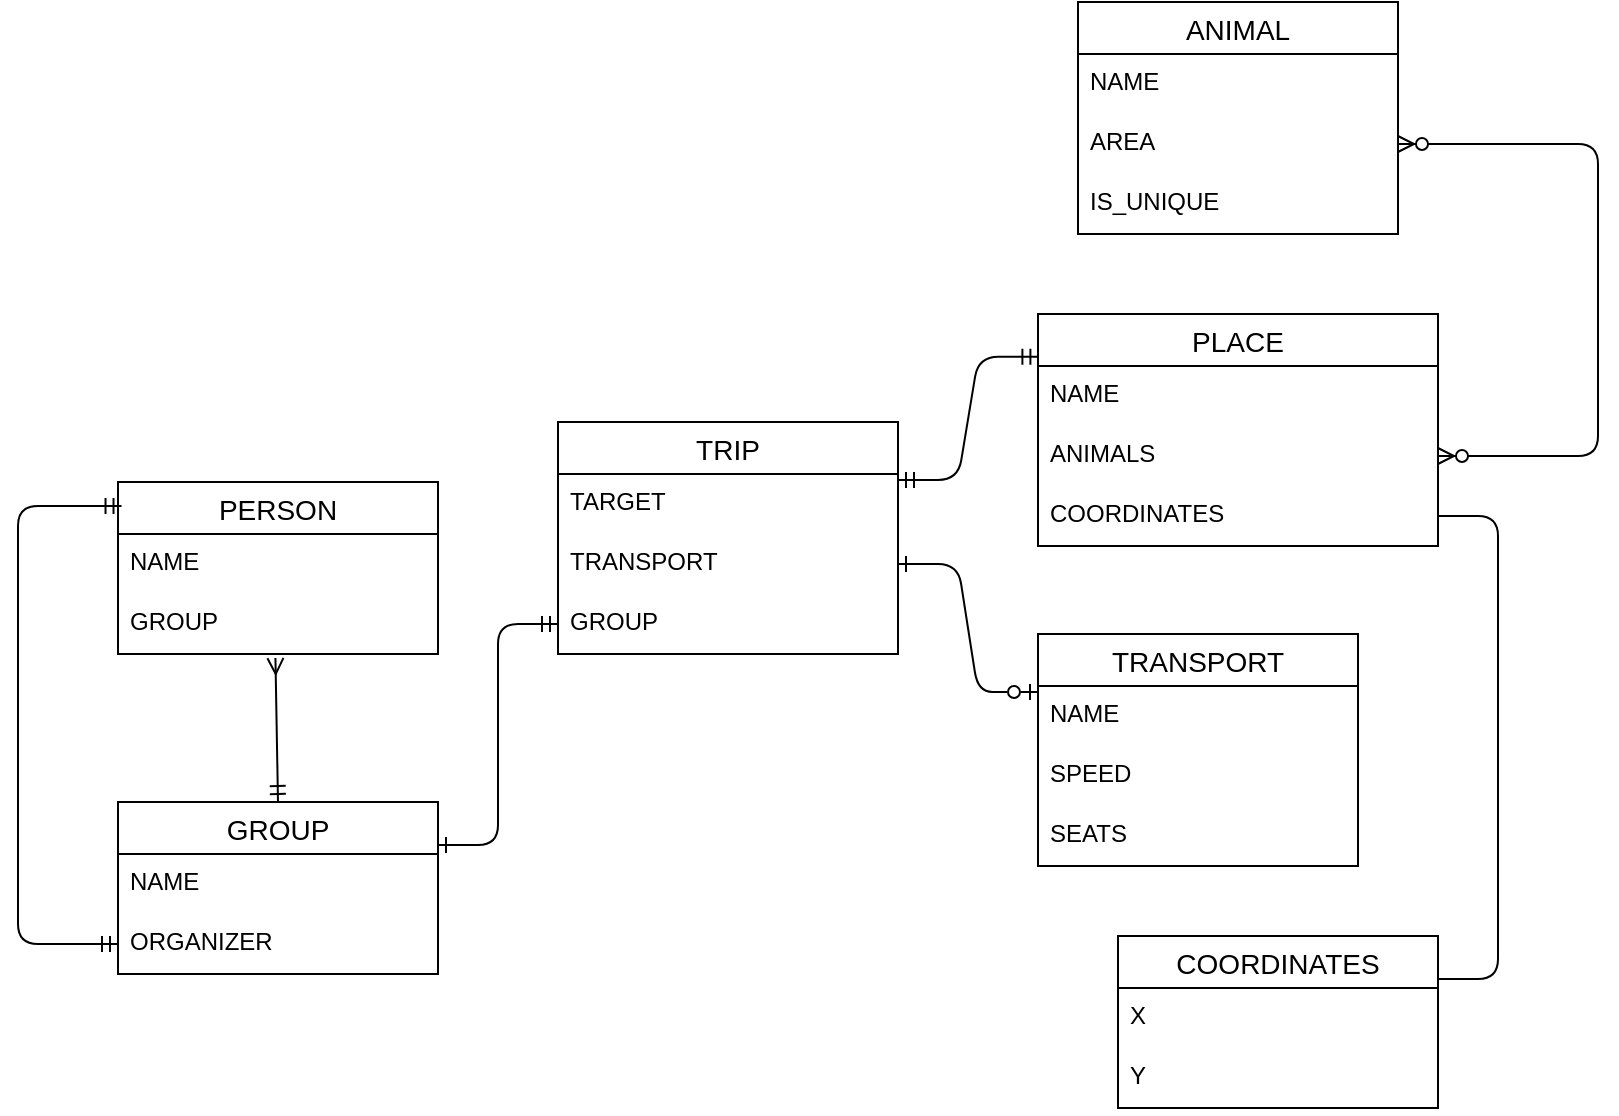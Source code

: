 <mxfile version="26.0.16" pages="2">
  <diagram id="R2lEEEUBdFMjLlhIrx00" name="InfoModel">
    <mxGraphModel grid="1" page="1" gridSize="10" guides="1" tooltips="1" connect="1" arrows="1" fold="1" pageScale="1" pageWidth="850" pageHeight="1100" math="0" shadow="0" extFonts="Permanent Marker^https://fonts.googleapis.com/css?family=Permanent+Marker">
      <root>
        <mxCell id="0" />
        <mxCell id="1" parent="0" />
        <mxCell id="OggsqAFuib0rC1rTMdXI-14" value="PERSON" style="swimlane;fontStyle=0;childLayout=stackLayout;horizontal=1;startSize=26;horizontalStack=0;resizeParent=1;resizeParentMax=0;resizeLast=0;collapsible=1;marginBottom=0;align=center;fontSize=14;" vertex="1" parent="1">
          <mxGeometry x="80" y="280" width="160" height="86" as="geometry" />
        </mxCell>
        <mxCell id="OggsqAFuib0rC1rTMdXI-15" value="NAME" style="text;strokeColor=none;fillColor=none;spacingLeft=4;spacingRight=4;overflow=hidden;rotatable=0;points=[[0,0.5],[1,0.5]];portConstraint=eastwest;fontSize=12;whiteSpace=wrap;html=1;" vertex="1" parent="OggsqAFuib0rC1rTMdXI-14">
          <mxGeometry y="26" width="160" height="30" as="geometry" />
        </mxCell>
        <mxCell id="OggsqAFuib0rC1rTMdXI-17" value="GROUP" style="text;strokeColor=none;fillColor=none;spacingLeft=4;spacingRight=4;overflow=hidden;rotatable=0;points=[[0,0.5],[1,0.5]];portConstraint=eastwest;fontSize=12;whiteSpace=wrap;html=1;" vertex="1" parent="OggsqAFuib0rC1rTMdXI-14">
          <mxGeometry y="56" width="160" height="30" as="geometry" />
        </mxCell>
        <mxCell id="OggsqAFuib0rC1rTMdXI-22" value="TRIP" style="swimlane;fontStyle=0;childLayout=stackLayout;horizontal=1;startSize=26;horizontalStack=0;resizeParent=1;resizeParentMax=0;resizeLast=0;collapsible=1;marginBottom=0;align=center;fontSize=14;" vertex="1" parent="1">
          <mxGeometry x="300" y="250" width="170" height="116" as="geometry" />
        </mxCell>
        <mxCell id="OggsqAFuib0rC1rTMdXI-23" value="TARGET" style="text;strokeColor=none;fillColor=none;spacingLeft=4;spacingRight=4;overflow=hidden;rotatable=0;points=[[0,0.5],[1,0.5]];portConstraint=eastwest;fontSize=12;whiteSpace=wrap;html=1;" vertex="1" parent="OggsqAFuib0rC1rTMdXI-22">
          <mxGeometry y="26" width="170" height="30" as="geometry" />
        </mxCell>
        <mxCell id="OggsqAFuib0rC1rTMdXI-24" value="TRANSPORT" style="text;strokeColor=none;fillColor=none;spacingLeft=4;spacingRight=4;overflow=hidden;rotatable=0;points=[[0,0.5],[1,0.5]];portConstraint=eastwest;fontSize=12;whiteSpace=wrap;html=1;" vertex="1" parent="OggsqAFuib0rC1rTMdXI-22">
          <mxGeometry y="56" width="170" height="30" as="geometry" />
        </mxCell>
        <mxCell id="OggsqAFuib0rC1rTMdXI-25" value="GROUP" style="text;strokeColor=none;fillColor=none;spacingLeft=4;spacingRight=4;overflow=hidden;rotatable=0;points=[[0,0.5],[1,0.5]];portConstraint=eastwest;fontSize=12;whiteSpace=wrap;html=1;" vertex="1" parent="OggsqAFuib0rC1rTMdXI-22">
          <mxGeometry y="86" width="170" height="30" as="geometry" />
        </mxCell>
        <mxCell id="OggsqAFuib0rC1rTMdXI-26" value="GROUP" style="swimlane;fontStyle=0;childLayout=stackLayout;horizontal=1;startSize=26;horizontalStack=0;resizeParent=1;resizeParentMax=0;resizeLast=0;collapsible=1;marginBottom=0;align=center;fontSize=14;" vertex="1" parent="1">
          <mxGeometry x="80" y="440" width="160" height="86" as="geometry" />
        </mxCell>
        <mxCell id="OggsqAFuib0rC1rTMdXI-27" value="NAME" style="text;strokeColor=none;fillColor=none;spacingLeft=4;spacingRight=4;overflow=hidden;rotatable=0;points=[[0,0.5],[1,0.5]];portConstraint=eastwest;fontSize=12;whiteSpace=wrap;html=1;" vertex="1" parent="OggsqAFuib0rC1rTMdXI-26">
          <mxGeometry y="26" width="160" height="30" as="geometry" />
        </mxCell>
        <mxCell id="OggsqAFuib0rC1rTMdXI-42" value="ORGANIZER" style="text;strokeColor=none;fillColor=none;spacingLeft=4;spacingRight=4;overflow=hidden;rotatable=0;points=[[0,0.5],[1,0.5]];portConstraint=eastwest;fontSize=12;whiteSpace=wrap;html=1;" vertex="1" parent="OggsqAFuib0rC1rTMdXI-26">
          <mxGeometry y="56" width="160" height="30" as="geometry" />
        </mxCell>
        <mxCell id="OggsqAFuib0rC1rTMdXI-30" value="PLACE" style="swimlane;fontStyle=0;childLayout=stackLayout;horizontal=1;startSize=26;horizontalStack=0;resizeParent=1;resizeParentMax=0;resizeLast=0;collapsible=1;marginBottom=0;align=center;fontSize=14;" vertex="1" parent="1">
          <mxGeometry x="540" y="196" width="200" height="116" as="geometry" />
        </mxCell>
        <mxCell id="OggsqAFuib0rC1rTMdXI-31" value="NAME" style="text;strokeColor=none;fillColor=none;spacingLeft=4;spacingRight=4;overflow=hidden;rotatable=0;points=[[0,0.5],[1,0.5]];portConstraint=eastwest;fontSize=12;whiteSpace=wrap;html=1;" vertex="1" parent="OggsqAFuib0rC1rTMdXI-30">
          <mxGeometry y="26" width="200" height="30" as="geometry" />
        </mxCell>
        <mxCell id="OggsqAFuib0rC1rTMdXI-32" value="ANIMALS" style="text;strokeColor=none;fillColor=none;spacingLeft=4;spacingRight=4;overflow=hidden;rotatable=0;points=[[0,0.5],[1,0.5]];portConstraint=eastwest;fontSize=12;whiteSpace=wrap;html=1;" vertex="1" parent="OggsqAFuib0rC1rTMdXI-30">
          <mxGeometry y="56" width="200" height="30" as="geometry" />
        </mxCell>
        <mxCell id="OggsqAFuib0rC1rTMdXI-58" value="COORDINATES" style="text;strokeColor=none;fillColor=none;spacingLeft=4;spacingRight=4;overflow=hidden;rotatable=0;points=[[0,0.5],[1,0.5]];portConstraint=eastwest;fontSize=12;whiteSpace=wrap;html=1;" vertex="1" parent="OggsqAFuib0rC1rTMdXI-30">
          <mxGeometry y="86" width="200" height="30" as="geometry" />
        </mxCell>
        <mxCell id="OggsqAFuib0rC1rTMdXI-34" value="ANIMAL" style="swimlane;fontStyle=0;childLayout=stackLayout;horizontal=1;startSize=26;horizontalStack=0;resizeParent=1;resizeParentMax=0;resizeLast=0;collapsible=1;marginBottom=0;align=center;fontSize=14;" vertex="1" parent="1">
          <mxGeometry x="560" y="40" width="160" height="116" as="geometry" />
        </mxCell>
        <mxCell id="OggsqAFuib0rC1rTMdXI-35" value="NAME" style="text;strokeColor=none;fillColor=none;spacingLeft=4;spacingRight=4;overflow=hidden;rotatable=0;points=[[0,0.5],[1,0.5]];portConstraint=eastwest;fontSize=12;whiteSpace=wrap;html=1;" vertex="1" parent="OggsqAFuib0rC1rTMdXI-34">
          <mxGeometry y="26" width="160" height="30" as="geometry" />
        </mxCell>
        <mxCell id="OggsqAFuib0rC1rTMdXI-36" value="AREA" style="text;strokeColor=none;fillColor=none;spacingLeft=4;spacingRight=4;overflow=hidden;rotatable=0;points=[[0,0.5],[1,0.5]];portConstraint=eastwest;fontSize=12;whiteSpace=wrap;html=1;" vertex="1" parent="OggsqAFuib0rC1rTMdXI-34">
          <mxGeometry y="56" width="160" height="30" as="geometry" />
        </mxCell>
        <mxCell id="OggsqAFuib0rC1rTMdXI-57" value="IS_UNIQUE" style="text;strokeColor=none;fillColor=none;spacingLeft=4;spacingRight=4;overflow=hidden;rotatable=0;points=[[0,0.5],[1,0.5]];portConstraint=eastwest;fontSize=12;whiteSpace=wrap;html=1;" vertex="1" parent="OggsqAFuib0rC1rTMdXI-34">
          <mxGeometry y="86" width="160" height="30" as="geometry" />
        </mxCell>
        <mxCell id="OggsqAFuib0rC1rTMdXI-38" value="TRANSPORT" style="swimlane;fontStyle=0;childLayout=stackLayout;horizontal=1;startSize=26;horizontalStack=0;resizeParent=1;resizeParentMax=0;resizeLast=0;collapsible=1;marginBottom=0;align=center;fontSize=14;" vertex="1" parent="1">
          <mxGeometry x="540" y="356" width="160" height="116" as="geometry" />
        </mxCell>
        <mxCell id="OggsqAFuib0rC1rTMdXI-39" value="NAME" style="text;strokeColor=none;fillColor=none;spacingLeft=4;spacingRight=4;overflow=hidden;rotatable=0;points=[[0,0.5],[1,0.5]];portConstraint=eastwest;fontSize=12;whiteSpace=wrap;html=1;" vertex="1" parent="OggsqAFuib0rC1rTMdXI-38">
          <mxGeometry y="26" width="160" height="30" as="geometry" />
        </mxCell>
        <mxCell id="OggsqAFuib0rC1rTMdXI-56" value="SPEED" style="text;strokeColor=none;fillColor=none;spacingLeft=4;spacingRight=4;overflow=hidden;rotatable=0;points=[[0,0.5],[1,0.5]];portConstraint=eastwest;fontSize=12;whiteSpace=wrap;html=1;" vertex="1" parent="OggsqAFuib0rC1rTMdXI-38">
          <mxGeometry y="56" width="160" height="30" as="geometry" />
        </mxCell>
        <mxCell id="3mvl4w1A4kzIvCCZWkbe-1" value="SEATS" style="text;strokeColor=none;fillColor=none;spacingLeft=4;spacingRight=4;overflow=hidden;rotatable=0;points=[[0,0.5],[1,0.5]];portConstraint=eastwest;fontSize=12;whiteSpace=wrap;html=1;" vertex="1" parent="OggsqAFuib0rC1rTMdXI-38">
          <mxGeometry y="86" width="160" height="30" as="geometry" />
        </mxCell>
        <mxCell id="OggsqAFuib0rC1rTMdXI-46" value="" style="edgeStyle=elbowEdgeStyle;fontSize=12;html=1;endArrow=ERzeroToMany;endFill=1;startArrow=ERzeroToMany;rounded=1;entryX=1;entryY=0.5;entryDx=0;entryDy=0;exitX=1;exitY=0.5;exitDx=0;exitDy=0;curved=0;" edge="1" parent="1" source="OggsqAFuib0rC1rTMdXI-32" target="OggsqAFuib0rC1rTMdXI-36">
          <mxGeometry width="100" height="100" relative="1" as="geometry">
            <mxPoint x="680" y="416" as="sourcePoint" />
            <mxPoint x="780" y="316" as="targetPoint" />
            <Array as="points">
              <mxPoint x="820" y="200" />
            </Array>
          </mxGeometry>
        </mxCell>
        <mxCell id="OggsqAFuib0rC1rTMdXI-47" value="" style="edgeStyle=entityRelationEdgeStyle;fontSize=12;html=1;endArrow=ERmandOne;startArrow=ERmandOne;rounded=1;exitX=1;exitY=0.25;exitDx=0;exitDy=0;entryX=0.001;entryY=0.184;entryDx=0;entryDy=0;entryPerimeter=0;curved=0;" edge="1" parent="1" source="OggsqAFuib0rC1rTMdXI-22" target="OggsqAFuib0rC1rTMdXI-30">
          <mxGeometry width="100" height="100" relative="1" as="geometry">
            <mxPoint x="530" y="400" as="sourcePoint" />
            <mxPoint x="630" y="300" as="targetPoint" />
          </mxGeometry>
        </mxCell>
        <mxCell id="OggsqAFuib0rC1rTMdXI-48" value="" style="fontSize=12;html=1;endArrow=ERmandOne;endFill=0;rounded=1;exitX=0.492;exitY=1.068;exitDx=0;exitDy=0;exitPerimeter=0;startArrow=ERmany;startFill=0;flowAnimation=0;shadow=0;strokeColor=default;entryX=0.5;entryY=0;entryDx=0;entryDy=0;curved=0;" edge="1" parent="1" source="OggsqAFuib0rC1rTMdXI-17" target="OggsqAFuib0rC1rTMdXI-26">
          <mxGeometry width="100" height="100" relative="1" as="geometry">
            <mxPoint x="-50" y="300" as="sourcePoint" />
            <mxPoint x="180" y="380" as="targetPoint" />
          </mxGeometry>
        </mxCell>
        <mxCell id="OggsqAFuib0rC1rTMdXI-53" value="" style="endArrow=ERmandOne;html=1;rounded=1;exitX=1;exitY=0.25;exitDx=0;exitDy=0;entryX=0;entryY=0.5;entryDx=0;entryDy=0;edgeStyle=entityRelationEdgeStyle;curved=0;startArrow=ERone;startFill=0;endFill=0;" edge="1" parent="1" source="OggsqAFuib0rC1rTMdXI-26" target="OggsqAFuib0rC1rTMdXI-25">
          <mxGeometry relative="1" as="geometry">
            <mxPoint x="220" y="320" as="sourcePoint" />
            <mxPoint x="380" y="320" as="targetPoint" />
          </mxGeometry>
        </mxCell>
        <mxCell id="OggsqAFuib0rC1rTMdXI-55" value="" style="endArrow=ERzeroToOne;html=1;rounded=1;exitX=1;exitY=0.5;exitDx=0;exitDy=0;entryX=0;entryY=0.25;entryDx=0;entryDy=0;edgeStyle=entityRelationEdgeStyle;curved=0;startArrow=ERone;startFill=0;endFill=0;" edge="1" parent="1" source="OggsqAFuib0rC1rTMdXI-24" target="OggsqAFuib0rC1rTMdXI-38">
          <mxGeometry relative="1" as="geometry">
            <mxPoint x="560" y="410" as="sourcePoint" />
            <mxPoint x="720" y="410" as="targetPoint" />
          </mxGeometry>
        </mxCell>
        <mxCell id="OggsqAFuib0rC1rTMdXI-59" value="COORDINATES" style="swimlane;fontStyle=0;childLayout=stackLayout;horizontal=1;startSize=26;horizontalStack=0;resizeParent=1;resizeParentMax=0;resizeLast=0;collapsible=1;marginBottom=0;align=center;fontSize=14;" vertex="1" parent="1">
          <mxGeometry x="580" y="507" width="160" height="86" as="geometry" />
        </mxCell>
        <mxCell id="OggsqAFuib0rC1rTMdXI-60" value="X" style="text;strokeColor=none;fillColor=none;spacingLeft=4;spacingRight=4;overflow=hidden;rotatable=0;points=[[0,0.5],[1,0.5]];portConstraint=eastwest;fontSize=12;whiteSpace=wrap;html=1;" vertex="1" parent="OggsqAFuib0rC1rTMdXI-59">
          <mxGeometry y="26" width="160" height="30" as="geometry" />
        </mxCell>
        <mxCell id="OggsqAFuib0rC1rTMdXI-61" value="Y" style="text;strokeColor=none;fillColor=none;spacingLeft=4;spacingRight=4;overflow=hidden;rotatable=0;points=[[0,0.5],[1,0.5]];portConstraint=eastwest;fontSize=12;whiteSpace=wrap;html=1;" vertex="1" parent="OggsqAFuib0rC1rTMdXI-59">
          <mxGeometry y="56" width="160" height="30" as="geometry" />
        </mxCell>
        <mxCell id="OggsqAFuib0rC1rTMdXI-63" value="" style="endArrow=none;html=1;rounded=1;entryX=1;entryY=0.25;entryDx=0;entryDy=0;exitX=1;exitY=0.5;exitDx=0;exitDy=0;edgeStyle=entityRelationEdgeStyle;curved=0;" edge="1" parent="1" source="OggsqAFuib0rC1rTMdXI-58" target="OggsqAFuib0rC1rTMdXI-59">
          <mxGeometry relative="1" as="geometry">
            <mxPoint x="720" y="356" as="sourcePoint" />
            <mxPoint x="880" y="356" as="targetPoint" />
          </mxGeometry>
        </mxCell>
        <mxCell id="Vw85VL6xIsr4iYLb04Nl-1" value="" style="edgeStyle=elbowEdgeStyle;fontSize=12;html=1;endArrow=ERmandOne;startArrow=ERmandOne;rounded=1;entryX=0;entryY=0.5;entryDx=0;entryDy=0;exitX=0.011;exitY=0.139;exitDx=0;exitDy=0;exitPerimeter=0;curved=0;" edge="1" parent="1" source="OggsqAFuib0rC1rTMdXI-14" target="OggsqAFuib0rC1rTMdXI-42">
          <mxGeometry width="100" height="100" relative="1" as="geometry">
            <mxPoint x="-50" y="620" as="sourcePoint" />
            <mxPoint x="50" y="520" as="targetPoint" />
            <Array as="points">
              <mxPoint x="30" y="400" />
            </Array>
          </mxGeometry>
        </mxCell>
      </root>
    </mxGraphModel>
  </diagram>
  <diagram id="WqxsdlxMaS7PFd0vbTAu" name="DataModel">
    <mxGraphModel dx="871" dy="493" grid="1" gridSize="10" guides="1" tooltips="1" connect="1" arrows="1" fold="1" page="1" pageScale="1" pageWidth="827" pageHeight="1169" math="0" shadow="0">
      <root>
        <mxCell id="0" />
        <mxCell id="1" parent="0" />
        <mxCell id="Y_mNn37jYpmO57nyVaMa-1" value="TRIPS" style="shape=table;startSize=30;container=1;collapsible=1;childLayout=tableLayout;fixedRows=1;rowLines=0;fontStyle=1;align=center;resizeLast=1;html=1;" vertex="1" parent="1">
          <mxGeometry x="329" y="490" width="180" height="150" as="geometry" />
        </mxCell>
        <mxCell id="Y_mNn37jYpmO57nyVaMa-2" value="" style="shape=tableRow;horizontal=0;startSize=0;swimlaneHead=0;swimlaneBody=0;fillColor=none;collapsible=0;dropTarget=0;points=[[0,0.5],[1,0.5]];portConstraint=eastwest;top=0;left=0;right=0;bottom=1;" vertex="1" parent="Y_mNn37jYpmO57nyVaMa-1">
          <mxGeometry y="30" width="180" height="30" as="geometry" />
        </mxCell>
        <mxCell id="Y_mNn37jYpmO57nyVaMa-3" value="PK" style="shape=partialRectangle;connectable=0;fillColor=none;top=0;left=0;bottom=0;right=0;fontStyle=1;overflow=hidden;whiteSpace=wrap;html=1;" vertex="1" parent="Y_mNn37jYpmO57nyVaMa-2">
          <mxGeometry width="30" height="30" as="geometry">
            <mxRectangle width="30" height="30" as="alternateBounds" />
          </mxGeometry>
        </mxCell>
        <mxCell id="Y_mNn37jYpmO57nyVaMa-4" value="TRIP_ID integer" style="shape=partialRectangle;connectable=0;fillColor=none;top=0;left=0;bottom=0;right=0;align=left;spacingLeft=6;fontStyle=5;overflow=hidden;whiteSpace=wrap;html=1;" vertex="1" parent="Y_mNn37jYpmO57nyVaMa-2">
          <mxGeometry x="30" width="150" height="30" as="geometry">
            <mxRectangle width="150" height="30" as="alternateBounds" />
          </mxGeometry>
        </mxCell>
        <mxCell id="Y_mNn37jYpmO57nyVaMa-5" value="" style="shape=tableRow;horizontal=0;startSize=0;swimlaneHead=0;swimlaneBody=0;fillColor=none;collapsible=0;dropTarget=0;points=[[0,0.5],[1,0.5]];portConstraint=eastwest;top=0;left=0;right=0;bottom=0;" vertex="1" parent="Y_mNn37jYpmO57nyVaMa-1">
          <mxGeometry y="60" width="180" height="30" as="geometry" />
        </mxCell>
        <mxCell id="Y_mNn37jYpmO57nyVaMa-6" value="FK" style="shape=partialRectangle;connectable=0;fillColor=none;top=0;left=0;bottom=0;right=0;editable=1;overflow=hidden;whiteSpace=wrap;html=1;" vertex="1" parent="Y_mNn37jYpmO57nyVaMa-5">
          <mxGeometry width="30" height="30" as="geometry">
            <mxRectangle width="30" height="30" as="alternateBounds" />
          </mxGeometry>
        </mxCell>
        <mxCell id="Y_mNn37jYpmO57nyVaMa-7" value="TARGET_ID integer" style="shape=partialRectangle;connectable=0;fillColor=none;top=0;left=0;bottom=0;right=0;align=left;spacingLeft=6;overflow=hidden;whiteSpace=wrap;html=1;" vertex="1" parent="Y_mNn37jYpmO57nyVaMa-5">
          <mxGeometry x="30" width="150" height="30" as="geometry">
            <mxRectangle width="150" height="30" as="alternateBounds" />
          </mxGeometry>
        </mxCell>
        <mxCell id="Y_mNn37jYpmO57nyVaMa-8" value="" style="shape=tableRow;horizontal=0;startSize=0;swimlaneHead=0;swimlaneBody=0;fillColor=none;collapsible=0;dropTarget=0;points=[[0,0.5],[1,0.5]];portConstraint=eastwest;top=0;left=0;right=0;bottom=0;" vertex="1" parent="Y_mNn37jYpmO57nyVaMa-1">
          <mxGeometry y="90" width="180" height="30" as="geometry" />
        </mxCell>
        <mxCell id="Y_mNn37jYpmO57nyVaMa-9" value="FK" style="shape=partialRectangle;connectable=0;fillColor=none;top=0;left=0;bottom=0;right=0;editable=1;overflow=hidden;whiteSpace=wrap;html=1;" vertex="1" parent="Y_mNn37jYpmO57nyVaMa-8">
          <mxGeometry width="30" height="30" as="geometry">
            <mxRectangle width="30" height="30" as="alternateBounds" />
          </mxGeometry>
        </mxCell>
        <mxCell id="Y_mNn37jYpmO57nyVaMa-10" value="TRANSPORT_ID integer" style="shape=partialRectangle;connectable=0;fillColor=none;top=0;left=0;bottom=0;right=0;align=left;spacingLeft=6;overflow=hidden;whiteSpace=wrap;html=1;" vertex="1" parent="Y_mNn37jYpmO57nyVaMa-8">
          <mxGeometry x="30" width="150" height="30" as="geometry">
            <mxRectangle width="150" height="30" as="alternateBounds" />
          </mxGeometry>
        </mxCell>
        <mxCell id="CE8Wa0NXN0sI7_mEBsU2-5" value="" style="shape=tableRow;horizontal=0;startSize=0;swimlaneHead=0;swimlaneBody=0;fillColor=none;collapsible=0;dropTarget=0;points=[[0,0.5],[1,0.5]];portConstraint=eastwest;top=0;left=0;right=0;bottom=0;" vertex="1" parent="Y_mNn37jYpmO57nyVaMa-1">
          <mxGeometry y="120" width="180" height="30" as="geometry" />
        </mxCell>
        <mxCell id="CE8Wa0NXN0sI7_mEBsU2-6" value="FK" style="shape=partialRectangle;connectable=0;fillColor=none;top=0;left=0;bottom=0;right=0;editable=1;overflow=hidden;" vertex="1" parent="CE8Wa0NXN0sI7_mEBsU2-5">
          <mxGeometry width="30" height="30" as="geometry">
            <mxRectangle width="30" height="30" as="alternateBounds" />
          </mxGeometry>
        </mxCell>
        <mxCell id="CE8Wa0NXN0sI7_mEBsU2-7" value="GROUP_ID integer" style="shape=partialRectangle;connectable=0;fillColor=none;top=0;left=0;bottom=0;right=0;align=left;spacingLeft=6;overflow=hidden;" vertex="1" parent="CE8Wa0NXN0sI7_mEBsU2-5">
          <mxGeometry x="30" width="150" height="30" as="geometry">
            <mxRectangle width="150" height="30" as="alternateBounds" />
          </mxGeometry>
        </mxCell>
        <mxCell id="oRTQpRsp6UkR21cU4vb7-1" value="TRANSPORTS" style="shape=table;startSize=30;container=1;collapsible=1;childLayout=tableLayout;fixedRows=1;rowLines=0;fontStyle=1;align=center;resizeLast=1;html=1;" vertex="1" parent="1">
          <mxGeometry x="589" y="550" width="180" height="150" as="geometry" />
        </mxCell>
        <mxCell id="oRTQpRsp6UkR21cU4vb7-2" value="" style="shape=tableRow;horizontal=0;startSize=0;swimlaneHead=0;swimlaneBody=0;fillColor=none;collapsible=0;dropTarget=0;points=[[0,0.5],[1,0.5]];portConstraint=eastwest;top=0;left=0;right=0;bottom=1;" vertex="1" parent="oRTQpRsp6UkR21cU4vb7-1">
          <mxGeometry y="30" width="180" height="30" as="geometry" />
        </mxCell>
        <mxCell id="oRTQpRsp6UkR21cU4vb7-3" value="PK" style="shape=partialRectangle;connectable=0;fillColor=none;top=0;left=0;bottom=0;right=0;fontStyle=1;overflow=hidden;whiteSpace=wrap;html=1;" vertex="1" parent="oRTQpRsp6UkR21cU4vb7-2">
          <mxGeometry width="30" height="30" as="geometry">
            <mxRectangle width="30" height="30" as="alternateBounds" />
          </mxGeometry>
        </mxCell>
        <mxCell id="oRTQpRsp6UkR21cU4vb7-4" value="TRANSPORT_ID integer" style="shape=partialRectangle;connectable=0;fillColor=none;top=0;left=0;bottom=0;right=0;align=left;spacingLeft=6;fontStyle=5;overflow=hidden;whiteSpace=wrap;html=1;" vertex="1" parent="oRTQpRsp6UkR21cU4vb7-2">
          <mxGeometry x="30" width="150" height="30" as="geometry">
            <mxRectangle width="150" height="30" as="alternateBounds" />
          </mxGeometry>
        </mxCell>
        <mxCell id="oRTQpRsp6UkR21cU4vb7-5" value="" style="shape=tableRow;horizontal=0;startSize=0;swimlaneHead=0;swimlaneBody=0;fillColor=none;collapsible=0;dropTarget=0;points=[[0,0.5],[1,0.5]];portConstraint=eastwest;top=0;left=0;right=0;bottom=0;" vertex="1" parent="oRTQpRsp6UkR21cU4vb7-1">
          <mxGeometry y="60" width="180" height="30" as="geometry" />
        </mxCell>
        <mxCell id="oRTQpRsp6UkR21cU4vb7-6" value="" style="shape=partialRectangle;connectable=0;fillColor=none;top=0;left=0;bottom=0;right=0;editable=1;overflow=hidden;whiteSpace=wrap;html=1;" vertex="1" parent="oRTQpRsp6UkR21cU4vb7-5">
          <mxGeometry width="30" height="30" as="geometry">
            <mxRectangle width="30" height="30" as="alternateBounds" />
          </mxGeometry>
        </mxCell>
        <mxCell id="oRTQpRsp6UkR21cU4vb7-7" value="NAME text" style="shape=partialRectangle;connectable=0;fillColor=none;top=0;left=0;bottom=0;right=0;align=left;spacingLeft=6;overflow=hidden;whiteSpace=wrap;html=1;" vertex="1" parent="oRTQpRsp6UkR21cU4vb7-5">
          <mxGeometry x="30" width="150" height="30" as="geometry">
            <mxRectangle width="150" height="30" as="alternateBounds" />
          </mxGeometry>
        </mxCell>
        <mxCell id="oRTQpRsp6UkR21cU4vb7-8" value="" style="shape=tableRow;horizontal=0;startSize=0;swimlaneHead=0;swimlaneBody=0;fillColor=none;collapsible=0;dropTarget=0;points=[[0,0.5],[1,0.5]];portConstraint=eastwest;top=0;left=0;right=0;bottom=0;" vertex="1" parent="oRTQpRsp6UkR21cU4vb7-1">
          <mxGeometry y="90" width="180" height="30" as="geometry" />
        </mxCell>
        <mxCell id="oRTQpRsp6UkR21cU4vb7-9" value="" style="shape=partialRectangle;connectable=0;fillColor=none;top=0;left=0;bottom=0;right=0;editable=1;overflow=hidden;whiteSpace=wrap;html=1;" vertex="1" parent="oRTQpRsp6UkR21cU4vb7-8">
          <mxGeometry width="30" height="30" as="geometry">
            <mxRectangle width="30" height="30" as="alternateBounds" />
          </mxGeometry>
        </mxCell>
        <mxCell id="oRTQpRsp6UkR21cU4vb7-10" value="SPEED integer" style="shape=partialRectangle;connectable=0;fillColor=none;top=0;left=0;bottom=0;right=0;align=left;spacingLeft=6;overflow=hidden;whiteSpace=wrap;html=1;" vertex="1" parent="oRTQpRsp6UkR21cU4vb7-8">
          <mxGeometry x="30" width="150" height="30" as="geometry">
            <mxRectangle width="150" height="30" as="alternateBounds" />
          </mxGeometry>
        </mxCell>
        <mxCell id="20Jfj9JLwJm-CeYpymLj-1" value="" style="shape=tableRow;horizontal=0;startSize=0;swimlaneHead=0;swimlaneBody=0;fillColor=none;collapsible=0;dropTarget=0;points=[[0,0.5],[1,0.5]];portConstraint=eastwest;top=0;left=0;right=0;bottom=0;" vertex="1" parent="oRTQpRsp6UkR21cU4vb7-1">
          <mxGeometry y="120" width="180" height="30" as="geometry" />
        </mxCell>
        <mxCell id="20Jfj9JLwJm-CeYpymLj-2" value="" style="shape=partialRectangle;connectable=0;fillColor=none;top=0;left=0;bottom=0;right=0;editable=1;overflow=hidden;" vertex="1" parent="20Jfj9JLwJm-CeYpymLj-1">
          <mxGeometry width="30" height="30" as="geometry">
            <mxRectangle width="30" height="30" as="alternateBounds" />
          </mxGeometry>
        </mxCell>
        <mxCell id="20Jfj9JLwJm-CeYpymLj-3" value="SEATS integer" style="shape=partialRectangle;connectable=0;fillColor=none;top=0;left=0;bottom=0;right=0;align=left;spacingLeft=6;overflow=hidden;" vertex="1" parent="20Jfj9JLwJm-CeYpymLj-1">
          <mxGeometry x="30" width="150" height="30" as="geometry">
            <mxRectangle width="150" height="30" as="alternateBounds" />
          </mxGeometry>
        </mxCell>
        <mxCell id="zfiuawdvyWtajwUGv_Lw-1" value="PLACES" style="shape=table;startSize=30;container=1;collapsible=1;childLayout=tableLayout;fixedRows=1;rowLines=0;fontStyle=1;align=center;resizeLast=1;html=1;" vertex="1" parent="1">
          <mxGeometry x="589" y="410" width="180" height="120" as="geometry" />
        </mxCell>
        <mxCell id="zfiuawdvyWtajwUGv_Lw-2" value="" style="shape=tableRow;horizontal=0;startSize=0;swimlaneHead=0;swimlaneBody=0;fillColor=none;collapsible=0;dropTarget=0;points=[[0,0.5],[1,0.5]];portConstraint=eastwest;top=0;left=0;right=0;bottom=1;" vertex="1" parent="zfiuawdvyWtajwUGv_Lw-1">
          <mxGeometry y="30" width="180" height="30" as="geometry" />
        </mxCell>
        <mxCell id="zfiuawdvyWtajwUGv_Lw-3" value="PK" style="shape=partialRectangle;connectable=0;fillColor=none;top=0;left=0;bottom=0;right=0;fontStyle=1;overflow=hidden;whiteSpace=wrap;html=1;" vertex="1" parent="zfiuawdvyWtajwUGv_Lw-2">
          <mxGeometry width="30" height="30" as="geometry">
            <mxRectangle width="30" height="30" as="alternateBounds" />
          </mxGeometry>
        </mxCell>
        <mxCell id="zfiuawdvyWtajwUGv_Lw-4" value="PLACE_ID integer" style="shape=partialRectangle;connectable=0;fillColor=none;top=0;left=0;bottom=0;right=0;align=left;spacingLeft=6;fontStyle=5;overflow=hidden;whiteSpace=wrap;html=1;" vertex="1" parent="zfiuawdvyWtajwUGv_Lw-2">
          <mxGeometry x="30" width="150" height="30" as="geometry">
            <mxRectangle width="150" height="30" as="alternateBounds" />
          </mxGeometry>
        </mxCell>
        <mxCell id="zfiuawdvyWtajwUGv_Lw-5" value="" style="shape=tableRow;horizontal=0;startSize=0;swimlaneHead=0;swimlaneBody=0;fillColor=none;collapsible=0;dropTarget=0;points=[[0,0.5],[1,0.5]];portConstraint=eastwest;top=0;left=0;right=0;bottom=0;" vertex="1" parent="zfiuawdvyWtajwUGv_Lw-1">
          <mxGeometry y="60" width="180" height="30" as="geometry" />
        </mxCell>
        <mxCell id="zfiuawdvyWtajwUGv_Lw-6" value="FK" style="shape=partialRectangle;connectable=0;fillColor=none;top=0;left=0;bottom=0;right=0;editable=1;overflow=hidden;whiteSpace=wrap;html=1;" vertex="1" parent="zfiuawdvyWtajwUGv_Lw-5">
          <mxGeometry width="30" height="30" as="geometry">
            <mxRectangle width="30" height="30" as="alternateBounds" />
          </mxGeometry>
        </mxCell>
        <mxCell id="zfiuawdvyWtajwUGv_Lw-7" value="COORD_ID integer" style="shape=partialRectangle;connectable=0;fillColor=none;top=0;left=0;bottom=0;right=0;align=left;spacingLeft=6;overflow=hidden;whiteSpace=wrap;html=1;" vertex="1" parent="zfiuawdvyWtajwUGv_Lw-5">
          <mxGeometry x="30" width="150" height="30" as="geometry">
            <mxRectangle width="150" height="30" as="alternateBounds" />
          </mxGeometry>
        </mxCell>
        <mxCell id="zfiuawdvyWtajwUGv_Lw-11" value="" style="shape=tableRow;horizontal=0;startSize=0;swimlaneHead=0;swimlaneBody=0;fillColor=none;collapsible=0;dropTarget=0;points=[[0,0.5],[1,0.5]];portConstraint=eastwest;top=0;left=0;right=0;bottom=0;" vertex="1" parent="zfiuawdvyWtajwUGv_Lw-1">
          <mxGeometry y="90" width="180" height="30" as="geometry" />
        </mxCell>
        <mxCell id="zfiuawdvyWtajwUGv_Lw-12" value="" style="shape=partialRectangle;connectable=0;fillColor=none;top=0;left=0;bottom=0;right=0;editable=1;overflow=hidden;whiteSpace=wrap;html=1;" vertex="1" parent="zfiuawdvyWtajwUGv_Lw-11">
          <mxGeometry width="30" height="30" as="geometry">
            <mxRectangle width="30" height="30" as="alternateBounds" />
          </mxGeometry>
        </mxCell>
        <mxCell id="zfiuawdvyWtajwUGv_Lw-13" value="NAME text" style="shape=partialRectangle;connectable=0;fillColor=none;top=0;left=0;bottom=0;right=0;align=left;spacingLeft=6;overflow=hidden;whiteSpace=wrap;html=1;" vertex="1" parent="zfiuawdvyWtajwUGv_Lw-11">
          <mxGeometry x="30" width="150" height="30" as="geometry">
            <mxRectangle width="150" height="30" as="alternateBounds" />
          </mxGeometry>
        </mxCell>
        <mxCell id="kEJmOw9QMOmsMUARc0rO-1" value="COORDINATIONS" style="shape=table;startSize=30;container=1;collapsible=1;childLayout=tableLayout;fixedRows=1;rowLines=0;fontStyle=1;align=center;resizeLast=1;html=1;" vertex="1" parent="1">
          <mxGeometry x="589" y="740" width="180" height="120" as="geometry" />
        </mxCell>
        <mxCell id="kEJmOw9QMOmsMUARc0rO-2" value="" style="shape=tableRow;horizontal=0;startSize=0;swimlaneHead=0;swimlaneBody=0;fillColor=none;collapsible=0;dropTarget=0;points=[[0,0.5],[1,0.5]];portConstraint=eastwest;top=0;left=0;right=0;bottom=1;" vertex="1" parent="kEJmOw9QMOmsMUARc0rO-1">
          <mxGeometry y="30" width="180" height="30" as="geometry" />
        </mxCell>
        <mxCell id="kEJmOw9QMOmsMUARc0rO-3" value="PK" style="shape=partialRectangle;connectable=0;fillColor=none;top=0;left=0;bottom=0;right=0;fontStyle=1;overflow=hidden;whiteSpace=wrap;html=1;" vertex="1" parent="kEJmOw9QMOmsMUARc0rO-2">
          <mxGeometry width="30" height="30" as="geometry">
            <mxRectangle width="30" height="30" as="alternateBounds" />
          </mxGeometry>
        </mxCell>
        <mxCell id="kEJmOw9QMOmsMUARc0rO-4" value="COORD_ID integer" style="shape=partialRectangle;connectable=0;fillColor=none;top=0;left=0;bottom=0;right=0;align=left;spacingLeft=6;fontStyle=5;overflow=hidden;whiteSpace=wrap;html=1;" vertex="1" parent="kEJmOw9QMOmsMUARc0rO-2">
          <mxGeometry x="30" width="150" height="30" as="geometry">
            <mxRectangle width="150" height="30" as="alternateBounds" />
          </mxGeometry>
        </mxCell>
        <mxCell id="kEJmOw9QMOmsMUARc0rO-5" value="" style="shape=tableRow;horizontal=0;startSize=0;swimlaneHead=0;swimlaneBody=0;fillColor=none;collapsible=0;dropTarget=0;points=[[0,0.5],[1,0.5]];portConstraint=eastwest;top=0;left=0;right=0;bottom=0;" vertex="1" parent="kEJmOw9QMOmsMUARc0rO-1">
          <mxGeometry y="60" width="180" height="30" as="geometry" />
        </mxCell>
        <mxCell id="kEJmOw9QMOmsMUARc0rO-6" value="" style="shape=partialRectangle;connectable=0;fillColor=none;top=0;left=0;bottom=0;right=0;editable=1;overflow=hidden;whiteSpace=wrap;html=1;" vertex="1" parent="kEJmOw9QMOmsMUARc0rO-5">
          <mxGeometry width="30" height="30" as="geometry">
            <mxRectangle width="30" height="30" as="alternateBounds" />
          </mxGeometry>
        </mxCell>
        <mxCell id="kEJmOw9QMOmsMUARc0rO-7" value="X integer" style="shape=partialRectangle;connectable=0;fillColor=none;top=0;left=0;bottom=0;right=0;align=left;spacingLeft=6;overflow=hidden;whiteSpace=wrap;html=1;" vertex="1" parent="kEJmOw9QMOmsMUARc0rO-5">
          <mxGeometry x="30" width="150" height="30" as="geometry">
            <mxRectangle width="150" height="30" as="alternateBounds" />
          </mxGeometry>
        </mxCell>
        <mxCell id="kEJmOw9QMOmsMUARc0rO-8" value="" style="shape=tableRow;horizontal=0;startSize=0;swimlaneHead=0;swimlaneBody=0;fillColor=none;collapsible=0;dropTarget=0;points=[[0,0.5],[1,0.5]];portConstraint=eastwest;top=0;left=0;right=0;bottom=0;" vertex="1" parent="kEJmOw9QMOmsMUARc0rO-1">
          <mxGeometry y="90" width="180" height="30" as="geometry" />
        </mxCell>
        <mxCell id="kEJmOw9QMOmsMUARc0rO-9" value="" style="shape=partialRectangle;connectable=0;fillColor=none;top=0;left=0;bottom=0;right=0;editable=1;overflow=hidden;whiteSpace=wrap;html=1;" vertex="1" parent="kEJmOw9QMOmsMUARc0rO-8">
          <mxGeometry width="30" height="30" as="geometry">
            <mxRectangle width="30" height="30" as="alternateBounds" />
          </mxGeometry>
        </mxCell>
        <mxCell id="kEJmOw9QMOmsMUARc0rO-10" value="Y integer" style="shape=partialRectangle;connectable=0;fillColor=none;top=0;left=0;bottom=0;right=0;align=left;spacingLeft=6;overflow=hidden;whiteSpace=wrap;html=1;" vertex="1" parent="kEJmOw9QMOmsMUARc0rO-8">
          <mxGeometry x="30" width="150" height="30" as="geometry">
            <mxRectangle width="150" height="30" as="alternateBounds" />
          </mxGeometry>
        </mxCell>
        <mxCell id="Tl1f6iHOnrm-8btD2Rfg-1" value="PEOPLE" style="shape=table;startSize=30;container=1;collapsible=1;childLayout=tableLayout;fixedRows=1;rowLines=0;fontStyle=1;align=center;resizeLast=1;html=1;" vertex="1" parent="1">
          <mxGeometry x="89" y="410" width="180" height="120" as="geometry" />
        </mxCell>
        <mxCell id="Tl1f6iHOnrm-8btD2Rfg-2" value="" style="shape=tableRow;horizontal=0;startSize=0;swimlaneHead=0;swimlaneBody=0;fillColor=none;collapsible=0;dropTarget=0;points=[[0,0.5],[1,0.5]];portConstraint=eastwest;top=0;left=0;right=0;bottom=1;" vertex="1" parent="Tl1f6iHOnrm-8btD2Rfg-1">
          <mxGeometry y="30" width="180" height="30" as="geometry" />
        </mxCell>
        <mxCell id="Tl1f6iHOnrm-8btD2Rfg-3" value="PK" style="shape=partialRectangle;connectable=0;fillColor=none;top=0;left=0;bottom=0;right=0;fontStyle=1;overflow=hidden;whiteSpace=wrap;html=1;" vertex="1" parent="Tl1f6iHOnrm-8btD2Rfg-2">
          <mxGeometry width="30" height="30" as="geometry">
            <mxRectangle width="30" height="30" as="alternateBounds" />
          </mxGeometry>
        </mxCell>
        <mxCell id="Tl1f6iHOnrm-8btD2Rfg-4" value="PERSON_ID integer" style="shape=partialRectangle;connectable=0;fillColor=none;top=0;left=0;bottom=0;right=0;align=left;spacingLeft=6;fontStyle=5;overflow=hidden;whiteSpace=wrap;html=1;" vertex="1" parent="Tl1f6iHOnrm-8btD2Rfg-2">
          <mxGeometry x="30" width="150" height="30" as="geometry">
            <mxRectangle width="150" height="30" as="alternateBounds" />
          </mxGeometry>
        </mxCell>
        <mxCell id="Tl1f6iHOnrm-8btD2Rfg-5" value="" style="shape=tableRow;horizontal=0;startSize=0;swimlaneHead=0;swimlaneBody=0;fillColor=none;collapsible=0;dropTarget=0;points=[[0,0.5],[1,0.5]];portConstraint=eastwest;top=0;left=0;right=0;bottom=0;" vertex="1" parent="Tl1f6iHOnrm-8btD2Rfg-1">
          <mxGeometry y="60" width="180" height="30" as="geometry" />
        </mxCell>
        <mxCell id="Tl1f6iHOnrm-8btD2Rfg-6" value="FK" style="shape=partialRectangle;connectable=0;fillColor=none;top=0;left=0;bottom=0;right=0;editable=1;overflow=hidden;whiteSpace=wrap;html=1;" vertex="1" parent="Tl1f6iHOnrm-8btD2Rfg-5">
          <mxGeometry width="30" height="30" as="geometry">
            <mxRectangle width="30" height="30" as="alternateBounds" />
          </mxGeometry>
        </mxCell>
        <mxCell id="Tl1f6iHOnrm-8btD2Rfg-7" value="GROUP_ID integer" style="shape=partialRectangle;connectable=0;fillColor=none;top=0;left=0;bottom=0;right=0;align=left;spacingLeft=6;overflow=hidden;whiteSpace=wrap;html=1;" vertex="1" parent="Tl1f6iHOnrm-8btD2Rfg-5">
          <mxGeometry x="30" width="150" height="30" as="geometry">
            <mxRectangle width="150" height="30" as="alternateBounds" />
          </mxGeometry>
        </mxCell>
        <mxCell id="Tl1f6iHOnrm-8btD2Rfg-11" value="" style="shape=tableRow;horizontal=0;startSize=0;swimlaneHead=0;swimlaneBody=0;fillColor=none;collapsible=0;dropTarget=0;points=[[0,0.5],[1,0.5]];portConstraint=eastwest;top=0;left=0;right=0;bottom=0;" vertex="1" parent="Tl1f6iHOnrm-8btD2Rfg-1">
          <mxGeometry y="90" width="180" height="30" as="geometry" />
        </mxCell>
        <mxCell id="Tl1f6iHOnrm-8btD2Rfg-12" value="" style="shape=partialRectangle;connectable=0;fillColor=none;top=0;left=0;bottom=0;right=0;editable=1;overflow=hidden;whiteSpace=wrap;html=1;" vertex="1" parent="Tl1f6iHOnrm-8btD2Rfg-11">
          <mxGeometry width="30" height="30" as="geometry">
            <mxRectangle width="30" height="30" as="alternateBounds" />
          </mxGeometry>
        </mxCell>
        <mxCell id="Tl1f6iHOnrm-8btD2Rfg-13" value="NAME text" style="shape=partialRectangle;connectable=0;fillColor=none;top=0;left=0;bottom=0;right=0;align=left;spacingLeft=6;overflow=hidden;whiteSpace=wrap;html=1;" vertex="1" parent="Tl1f6iHOnrm-8btD2Rfg-11">
          <mxGeometry x="30" width="150" height="30" as="geometry">
            <mxRectangle width="150" height="30" as="alternateBounds" />
          </mxGeometry>
        </mxCell>
        <mxCell id="6Y1qJ13TkP8Vam-NwcdF-1" value="GROUPS" style="shape=table;startSize=30;container=1;collapsible=1;childLayout=tableLayout;fixedRows=1;rowLines=0;fontStyle=1;align=center;resizeLast=1;html=1;" vertex="1" parent="1">
          <mxGeometry x="89" y="580" width="180" height="120" as="geometry" />
        </mxCell>
        <mxCell id="6Y1qJ13TkP8Vam-NwcdF-2" value="" style="shape=tableRow;horizontal=0;startSize=0;swimlaneHead=0;swimlaneBody=0;fillColor=none;collapsible=0;dropTarget=0;points=[[0,0.5],[1,0.5]];portConstraint=eastwest;top=0;left=0;right=0;bottom=1;" vertex="1" parent="6Y1qJ13TkP8Vam-NwcdF-1">
          <mxGeometry y="30" width="180" height="30" as="geometry" />
        </mxCell>
        <mxCell id="6Y1qJ13TkP8Vam-NwcdF-3" value="PK" style="shape=partialRectangle;connectable=0;fillColor=none;top=0;left=0;bottom=0;right=0;fontStyle=1;overflow=hidden;whiteSpace=wrap;html=1;" vertex="1" parent="6Y1qJ13TkP8Vam-NwcdF-2">
          <mxGeometry width="30" height="30" as="geometry">
            <mxRectangle width="30" height="30" as="alternateBounds" />
          </mxGeometry>
        </mxCell>
        <mxCell id="6Y1qJ13TkP8Vam-NwcdF-4" value="GROUP_ID integer" style="shape=partialRectangle;connectable=0;fillColor=none;top=0;left=0;bottom=0;right=0;align=left;spacingLeft=6;fontStyle=5;overflow=hidden;whiteSpace=wrap;html=1;" vertex="1" parent="6Y1qJ13TkP8Vam-NwcdF-2">
          <mxGeometry x="30" width="150" height="30" as="geometry">
            <mxRectangle width="150" height="30" as="alternateBounds" />
          </mxGeometry>
        </mxCell>
        <mxCell id="N-f_jlXOeRvtaWNhEMQc-16" value="" style="shape=tableRow;horizontal=0;startSize=0;swimlaneHead=0;swimlaneBody=0;fillColor=none;collapsible=0;dropTarget=0;points=[[0,0.5],[1,0.5]];portConstraint=eastwest;top=0;left=0;right=0;bottom=0;" vertex="1" parent="6Y1qJ13TkP8Vam-NwcdF-1">
          <mxGeometry y="60" width="180" height="30" as="geometry" />
        </mxCell>
        <mxCell id="N-f_jlXOeRvtaWNhEMQc-17" value="FK" style="shape=partialRectangle;connectable=0;fillColor=none;top=0;left=0;bottom=0;right=0;fontStyle=0;overflow=hidden;whiteSpace=wrap;html=1;" vertex="1" parent="N-f_jlXOeRvtaWNhEMQc-16">
          <mxGeometry width="30" height="30" as="geometry">
            <mxRectangle width="30" height="30" as="alternateBounds" />
          </mxGeometry>
        </mxCell>
        <mxCell id="N-f_jlXOeRvtaWNhEMQc-18" value="ORGANIZER_ID integer" style="shape=partialRectangle;connectable=0;fillColor=none;top=0;left=0;bottom=0;right=0;align=left;spacingLeft=6;fontStyle=0;overflow=hidden;whiteSpace=wrap;html=1;" vertex="1" parent="N-f_jlXOeRvtaWNhEMQc-16">
          <mxGeometry x="30" width="150" height="30" as="geometry">
            <mxRectangle width="150" height="30" as="alternateBounds" />
          </mxGeometry>
        </mxCell>
        <mxCell id="6Y1qJ13TkP8Vam-NwcdF-5" value="" style="shape=tableRow;horizontal=0;startSize=0;swimlaneHead=0;swimlaneBody=0;fillColor=none;collapsible=0;dropTarget=0;points=[[0,0.5],[1,0.5]];portConstraint=eastwest;top=0;left=0;right=0;bottom=0;" vertex="1" parent="6Y1qJ13TkP8Vam-NwcdF-1">
          <mxGeometry y="90" width="180" height="30" as="geometry" />
        </mxCell>
        <mxCell id="6Y1qJ13TkP8Vam-NwcdF-6" value="" style="shape=partialRectangle;connectable=0;fillColor=none;top=0;left=0;bottom=0;right=0;editable=1;overflow=hidden;whiteSpace=wrap;html=1;" vertex="1" parent="6Y1qJ13TkP8Vam-NwcdF-5">
          <mxGeometry width="30" height="30" as="geometry">
            <mxRectangle width="30" height="30" as="alternateBounds" />
          </mxGeometry>
        </mxCell>
        <mxCell id="6Y1qJ13TkP8Vam-NwcdF-7" value="NAME text" style="shape=partialRectangle;connectable=0;fillColor=none;top=0;left=0;bottom=0;right=0;align=left;spacingLeft=6;overflow=hidden;whiteSpace=wrap;html=1;" vertex="1" parent="6Y1qJ13TkP8Vam-NwcdF-5">
          <mxGeometry x="30" width="150" height="30" as="geometry">
            <mxRectangle width="150" height="30" as="alternateBounds" />
          </mxGeometry>
        </mxCell>
        <mxCell id="2nxbc2_PFU7Sd_t4eUX4-1" value="ANIMALS" style="shape=table;startSize=30;container=1;collapsible=1;childLayout=tableLayout;fixedRows=1;rowLines=0;fontStyle=1;align=center;resizeLast=1;html=1;" vertex="1" parent="1">
          <mxGeometry x="130" y="170" width="180" height="120" as="geometry" />
        </mxCell>
        <mxCell id="2nxbc2_PFU7Sd_t4eUX4-2" value="" style="shape=tableRow;horizontal=0;startSize=0;swimlaneHead=0;swimlaneBody=0;fillColor=none;collapsible=0;dropTarget=0;points=[[0,0.5],[1,0.5]];portConstraint=eastwest;top=0;left=0;right=0;bottom=1;" vertex="1" parent="2nxbc2_PFU7Sd_t4eUX4-1">
          <mxGeometry y="30" width="180" height="30" as="geometry" />
        </mxCell>
        <mxCell id="2nxbc2_PFU7Sd_t4eUX4-3" value="PK" style="shape=partialRectangle;connectable=0;fillColor=none;top=0;left=0;bottom=0;right=0;fontStyle=1;overflow=hidden;whiteSpace=wrap;html=1;" vertex="1" parent="2nxbc2_PFU7Sd_t4eUX4-2">
          <mxGeometry width="30" height="30" as="geometry">
            <mxRectangle width="30" height="30" as="alternateBounds" />
          </mxGeometry>
        </mxCell>
        <mxCell id="2nxbc2_PFU7Sd_t4eUX4-4" value="ANIMAL_ID" style="shape=partialRectangle;connectable=0;fillColor=none;top=0;left=0;bottom=0;right=0;align=left;spacingLeft=6;fontStyle=5;overflow=hidden;whiteSpace=wrap;html=1;" vertex="1" parent="2nxbc2_PFU7Sd_t4eUX4-2">
          <mxGeometry x="30" width="150" height="30" as="geometry">
            <mxRectangle width="150" height="30" as="alternateBounds" />
          </mxGeometry>
        </mxCell>
        <mxCell id="2nxbc2_PFU7Sd_t4eUX4-5" value="" style="shape=tableRow;horizontal=0;startSize=0;swimlaneHead=0;swimlaneBody=0;fillColor=none;collapsible=0;dropTarget=0;points=[[0,0.5],[1,0.5]];portConstraint=eastwest;top=0;left=0;right=0;bottom=0;" vertex="1" parent="2nxbc2_PFU7Sd_t4eUX4-1">
          <mxGeometry y="60" width="180" height="30" as="geometry" />
        </mxCell>
        <mxCell id="2nxbc2_PFU7Sd_t4eUX4-6" value="" style="shape=partialRectangle;connectable=0;fillColor=none;top=0;left=0;bottom=0;right=0;editable=1;overflow=hidden;whiteSpace=wrap;html=1;" vertex="1" parent="2nxbc2_PFU7Sd_t4eUX4-5">
          <mxGeometry width="30" height="30" as="geometry">
            <mxRectangle width="30" height="30" as="alternateBounds" />
          </mxGeometry>
        </mxCell>
        <mxCell id="2nxbc2_PFU7Sd_t4eUX4-7" value="NAME text" style="shape=partialRectangle;connectable=0;fillColor=none;top=0;left=0;bottom=0;right=0;align=left;spacingLeft=6;overflow=hidden;whiteSpace=wrap;html=1;" vertex="1" parent="2nxbc2_PFU7Sd_t4eUX4-5">
          <mxGeometry x="30" width="150" height="30" as="geometry">
            <mxRectangle width="150" height="30" as="alternateBounds" />
          </mxGeometry>
        </mxCell>
        <mxCell id="2nxbc2_PFU7Sd_t4eUX4-8" value="" style="shape=tableRow;horizontal=0;startSize=0;swimlaneHead=0;swimlaneBody=0;fillColor=none;collapsible=0;dropTarget=0;points=[[0,0.5],[1,0.5]];portConstraint=eastwest;top=0;left=0;right=0;bottom=0;" vertex="1" parent="2nxbc2_PFU7Sd_t4eUX4-1">
          <mxGeometry y="90" width="180" height="30" as="geometry" />
        </mxCell>
        <mxCell id="2nxbc2_PFU7Sd_t4eUX4-9" value="" style="shape=partialRectangle;connectable=0;fillColor=none;top=0;left=0;bottom=0;right=0;editable=1;overflow=hidden;whiteSpace=wrap;html=1;" vertex="1" parent="2nxbc2_PFU7Sd_t4eUX4-8">
          <mxGeometry width="30" height="30" as="geometry">
            <mxRectangle width="30" height="30" as="alternateBounds" />
          </mxGeometry>
        </mxCell>
        <mxCell id="2nxbc2_PFU7Sd_t4eUX4-10" value="IS_UNIQUE boolean" style="shape=partialRectangle;connectable=0;fillColor=none;top=0;left=0;bottom=0;right=0;align=left;spacingLeft=6;overflow=hidden;whiteSpace=wrap;html=1;" vertex="1" parent="2nxbc2_PFU7Sd_t4eUX4-8">
          <mxGeometry x="30" width="150" height="30" as="geometry">
            <mxRectangle width="150" height="30" as="alternateBounds" />
          </mxGeometry>
        </mxCell>
        <mxCell id="MsxzeT5zy0AW5l2hkkEM-1" value="AREAS" style="shape=table;startSize=30;container=1;collapsible=1;childLayout=tableLayout;fixedRows=1;rowLines=0;fontStyle=1;align=center;resizeLast=1;html=1;whiteSpace=wrap;" vertex="1" parent="1">
          <mxGeometry x="430" y="200" width="180" height="90" as="geometry" />
        </mxCell>
        <mxCell id="MsxzeT5zy0AW5l2hkkEM-2" value="" style="shape=tableRow;horizontal=0;startSize=0;swimlaneHead=0;swimlaneBody=0;fillColor=none;collapsible=0;dropTarget=0;points=[[0,0.5],[1,0.5]];portConstraint=eastwest;top=0;left=0;right=0;bottom=0;html=1;" vertex="1" parent="MsxzeT5zy0AW5l2hkkEM-1">
          <mxGeometry y="30" width="180" height="30" as="geometry" />
        </mxCell>
        <mxCell id="MsxzeT5zy0AW5l2hkkEM-3" value="PK,FK1" style="shape=partialRectangle;connectable=0;fillColor=none;top=0;left=0;bottom=0;right=0;fontStyle=1;overflow=hidden;html=1;whiteSpace=wrap;" vertex="1" parent="MsxzeT5zy0AW5l2hkkEM-2">
          <mxGeometry width="60" height="30" as="geometry">
            <mxRectangle width="60" height="30" as="alternateBounds" />
          </mxGeometry>
        </mxCell>
        <mxCell id="MsxzeT5zy0AW5l2hkkEM-4" value="PLACE_ID integer" style="shape=partialRectangle;connectable=0;fillColor=none;top=0;left=0;bottom=0;right=0;align=left;spacingLeft=6;fontStyle=5;overflow=hidden;html=1;whiteSpace=wrap;" vertex="1" parent="MsxzeT5zy0AW5l2hkkEM-2">
          <mxGeometry x="60" width="120" height="30" as="geometry">
            <mxRectangle width="120" height="30" as="alternateBounds" />
          </mxGeometry>
        </mxCell>
        <mxCell id="MsxzeT5zy0AW5l2hkkEM-5" value="" style="shape=tableRow;horizontal=0;startSize=0;swimlaneHead=0;swimlaneBody=0;fillColor=none;collapsible=0;dropTarget=0;points=[[0,0.5],[1,0.5]];portConstraint=eastwest;top=0;left=0;right=0;bottom=1;html=1;" vertex="1" parent="MsxzeT5zy0AW5l2hkkEM-1">
          <mxGeometry y="60" width="180" height="30" as="geometry" />
        </mxCell>
        <mxCell id="MsxzeT5zy0AW5l2hkkEM-6" value="PK,FK2" style="shape=partialRectangle;connectable=0;fillColor=none;top=0;left=0;bottom=0;right=0;fontStyle=1;overflow=hidden;html=1;whiteSpace=wrap;" vertex="1" parent="MsxzeT5zy0AW5l2hkkEM-5">
          <mxGeometry width="60" height="30" as="geometry">
            <mxRectangle width="60" height="30" as="alternateBounds" />
          </mxGeometry>
        </mxCell>
        <mxCell id="MsxzeT5zy0AW5l2hkkEM-7" value="ANIMAL_ID integer" style="shape=partialRectangle;connectable=0;fillColor=none;top=0;left=0;bottom=0;right=0;align=left;spacingLeft=6;fontStyle=5;overflow=hidden;html=1;whiteSpace=wrap;" vertex="1" parent="MsxzeT5zy0AW5l2hkkEM-5">
          <mxGeometry x="60" width="120" height="30" as="geometry">
            <mxRectangle width="120" height="30" as="alternateBounds" />
          </mxGeometry>
        </mxCell>
        <mxCell id="N-f_jlXOeRvtaWNhEMQc-1" value="" style="edgeStyle=orthogonalEdgeStyle;fontSize=12;html=1;endArrow=ERzeroToMany;endFill=1;rounded=1;entryX=1;entryY=0.5;entryDx=0;entryDy=0;exitX=0.5;exitY=0;exitDx=0;exitDy=0;strokeColor=default;startArrow=ERmandOne;startFill=0;elbow=vertical;curved=0;" edge="1" parent="1" source="zfiuawdvyWtajwUGv_Lw-1" target="MsxzeT5zy0AW5l2hkkEM-2">
          <mxGeometry width="100" height="100" relative="1" as="geometry">
            <mxPoint x="910" y="330" as="sourcePoint" />
            <mxPoint x="1010" y="230" as="targetPoint" />
          </mxGeometry>
        </mxCell>
        <mxCell id="N-f_jlXOeRvtaWNhEMQc-2" value="" style="edgeStyle=entityRelationEdgeStyle;fontSize=12;html=1;endArrow=ERmandOne;startArrow=ERzeroToMany;rounded=1;exitX=0;exitY=0.5;exitDx=0;exitDy=0;entryX=1;entryY=0.5;entryDx=0;entryDy=0;curved=0;endFill=0;" edge="1" parent="1" source="MsxzeT5zy0AW5l2hkkEM-5" target="2nxbc2_PFU7Sd_t4eUX4-2">
          <mxGeometry width="100" height="100" relative="1" as="geometry">
            <mxPoint x="1000" y="250" as="sourcePoint" />
            <mxPoint x="1100" y="150" as="targetPoint" />
          </mxGeometry>
        </mxCell>
        <mxCell id="N-f_jlXOeRvtaWNhEMQc-3" value="" style="edgeStyle=entityRelationEdgeStyle;fontSize=12;html=1;endArrow=ERmandOne;rounded=1;exitX=1;exitY=0.5;exitDx=0;exitDy=0;entryX=1;entryY=0.5;entryDx=0;entryDy=0;curved=0;startArrow=ERone;startFill=0;" edge="1" parent="1" source="zfiuawdvyWtajwUGv_Lw-5" target="kEJmOw9QMOmsMUARc0rO-2">
          <mxGeometry width="100" height="100" relative="1" as="geometry">
            <mxPoint x="929" y="660" as="sourcePoint" />
            <mxPoint x="1029" y="560" as="targetPoint" />
          </mxGeometry>
        </mxCell>
        <mxCell id="N-f_jlXOeRvtaWNhEMQc-4" value="" style="edgeStyle=entityRelationEdgeStyle;fontSize=12;html=1;endArrow=ERzeroToOne;endFill=0;rounded=1;entryX=0;entryY=0.5;entryDx=0;entryDy=0;exitX=1;exitY=0.5;exitDx=0;exitDy=0;curved=0;startArrow=ERmandOne;startFill=0;" edge="1" parent="1" source="Y_mNn37jYpmO57nyVaMa-8" target="oRTQpRsp6UkR21cU4vb7-2">
          <mxGeometry width="100" height="100" relative="1" as="geometry">
            <mxPoint x="549" y="680" as="sourcePoint" />
            <mxPoint x="559" y="710" as="targetPoint" />
          </mxGeometry>
        </mxCell>
        <mxCell id="N-f_jlXOeRvtaWNhEMQc-9" value="" style="edgeStyle=entityRelationEdgeStyle;fontSize=12;html=1;endArrow=ERmandOne;startArrow=ERmandOne;rounded=1;entryX=0;entryY=0.5;entryDx=0;entryDy=0;exitX=1;exitY=0.5;exitDx=0;exitDy=0;curved=0;" edge="1" parent="1" source="6Y1qJ13TkP8Vam-NwcdF-2" target="CE8Wa0NXN0sI7_mEBsU2-5">
          <mxGeometry width="100" height="100" relative="1" as="geometry">
            <mxPoint x="319" y="840" as="sourcePoint" />
            <mxPoint x="419" y="740" as="targetPoint" />
          </mxGeometry>
        </mxCell>
        <mxCell id="N-f_jlXOeRvtaWNhEMQc-10" value="" style="edgeStyle=entityRelationEdgeStyle;fontSize=12;html=1;endArrow=ERmandOne;startArrow=ERzeroToOne;rounded=1;exitX=1;exitY=0.5;exitDx=0;exitDy=0;entryX=0;entryY=0.5;entryDx=0;entryDy=0;endFill=0;startFill=0;curved=0;" edge="1" parent="1" source="Y_mNn37jYpmO57nyVaMa-5" target="zfiuawdvyWtajwUGv_Lw-2">
          <mxGeometry width="100" height="100" relative="1" as="geometry">
            <mxPoint x="569" y="730" as="sourcePoint" />
            <mxPoint x="669" y="630" as="targetPoint" />
          </mxGeometry>
        </mxCell>
        <mxCell id="N-f_jlXOeRvtaWNhEMQc-11" value="" style="fontSize=12;html=1;endArrow=ERmany;endFill=0;rounded=1;entryX=0;entryY=0.5;entryDx=0;entryDy=0;exitX=0;exitY=0.5;exitDx=0;exitDy=0;edgeStyle=elbowEdgeStyle;curved=0;startArrow=ERmandOne;startFill=0;" edge="1" parent="1" source="6Y1qJ13TkP8Vam-NwcdF-2" target="Tl1f6iHOnrm-8btD2Rfg-5">
          <mxGeometry width="100" height="100" relative="1" as="geometry">
            <mxPoint x="-71" y="680" as="sourcePoint" />
            <mxPoint x="29" y="580" as="targetPoint" />
            <Array as="points">
              <mxPoint x="49" y="560" />
            </Array>
          </mxGeometry>
        </mxCell>
        <mxCell id="N-f_jlXOeRvtaWNhEMQc-19" value="" style="edgeStyle=elbowEdgeStyle;fontSize=12;html=1;endArrow=ERmandOne;startArrow=ERmandOne;rounded=1;entryX=0;entryY=0.5;entryDx=0;entryDy=0;exitX=0;exitY=0.5;exitDx=0;exitDy=0;curved=0;endFill=0;" edge="1" parent="1" source="N-f_jlXOeRvtaWNhEMQc-16" target="Tl1f6iHOnrm-8btD2Rfg-2">
          <mxGeometry width="100" height="100" relative="1" as="geometry">
            <mxPoint x="9" y="730" as="sourcePoint" />
            <mxPoint x="109" y="630" as="targetPoint" />
            <Array as="points">
              <mxPoint x="29" y="560" />
            </Array>
          </mxGeometry>
        </mxCell>
      </root>
    </mxGraphModel>
  </diagram>
</mxfile>
